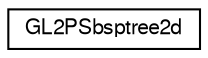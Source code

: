 digraph G
{
  edge [fontname="FreeSans",fontsize="10",labelfontname="FreeSans",labelfontsize="10"];
  node [fontname="FreeSans",fontsize="10",shape=record];
  rankdir="LR";
  Node1 [label="GL2PSbsptree2d",height=0.2,width=0.4,color="black", fillcolor="white", style="filled",URL="$struct___g_l2_p_sbsptree2d.html"];
}
